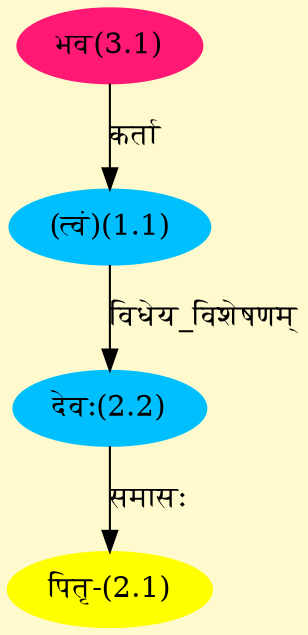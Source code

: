 digraph G{
rankdir=BT;
 compound=true;
 bgcolor="lemonchiffon1";
Node1_1 [style=filled, color="#00BFFF" label = "(त्वं)(1.1)"]
Node3_1 [style=filled, color="#FF1975" label = "भव(3.1)"]
Node2_1 [style=filled, color="#FFFF00" label = "पितृ-(2.1)"]
Node2_2 [style=filled, color="#00BFFF" label = "देवः(2.2)"]
/* Start of Relations section */

Node1_1 -> Node3_1 [  label="कर्ता"  dir="back" ]
Node2_1 -> Node2_2 [  label="समासः"  dir="back" ]
Node2_2 -> Node1_1 [  label="विधेय_विशेषणम्"  dir="back" ]
}
